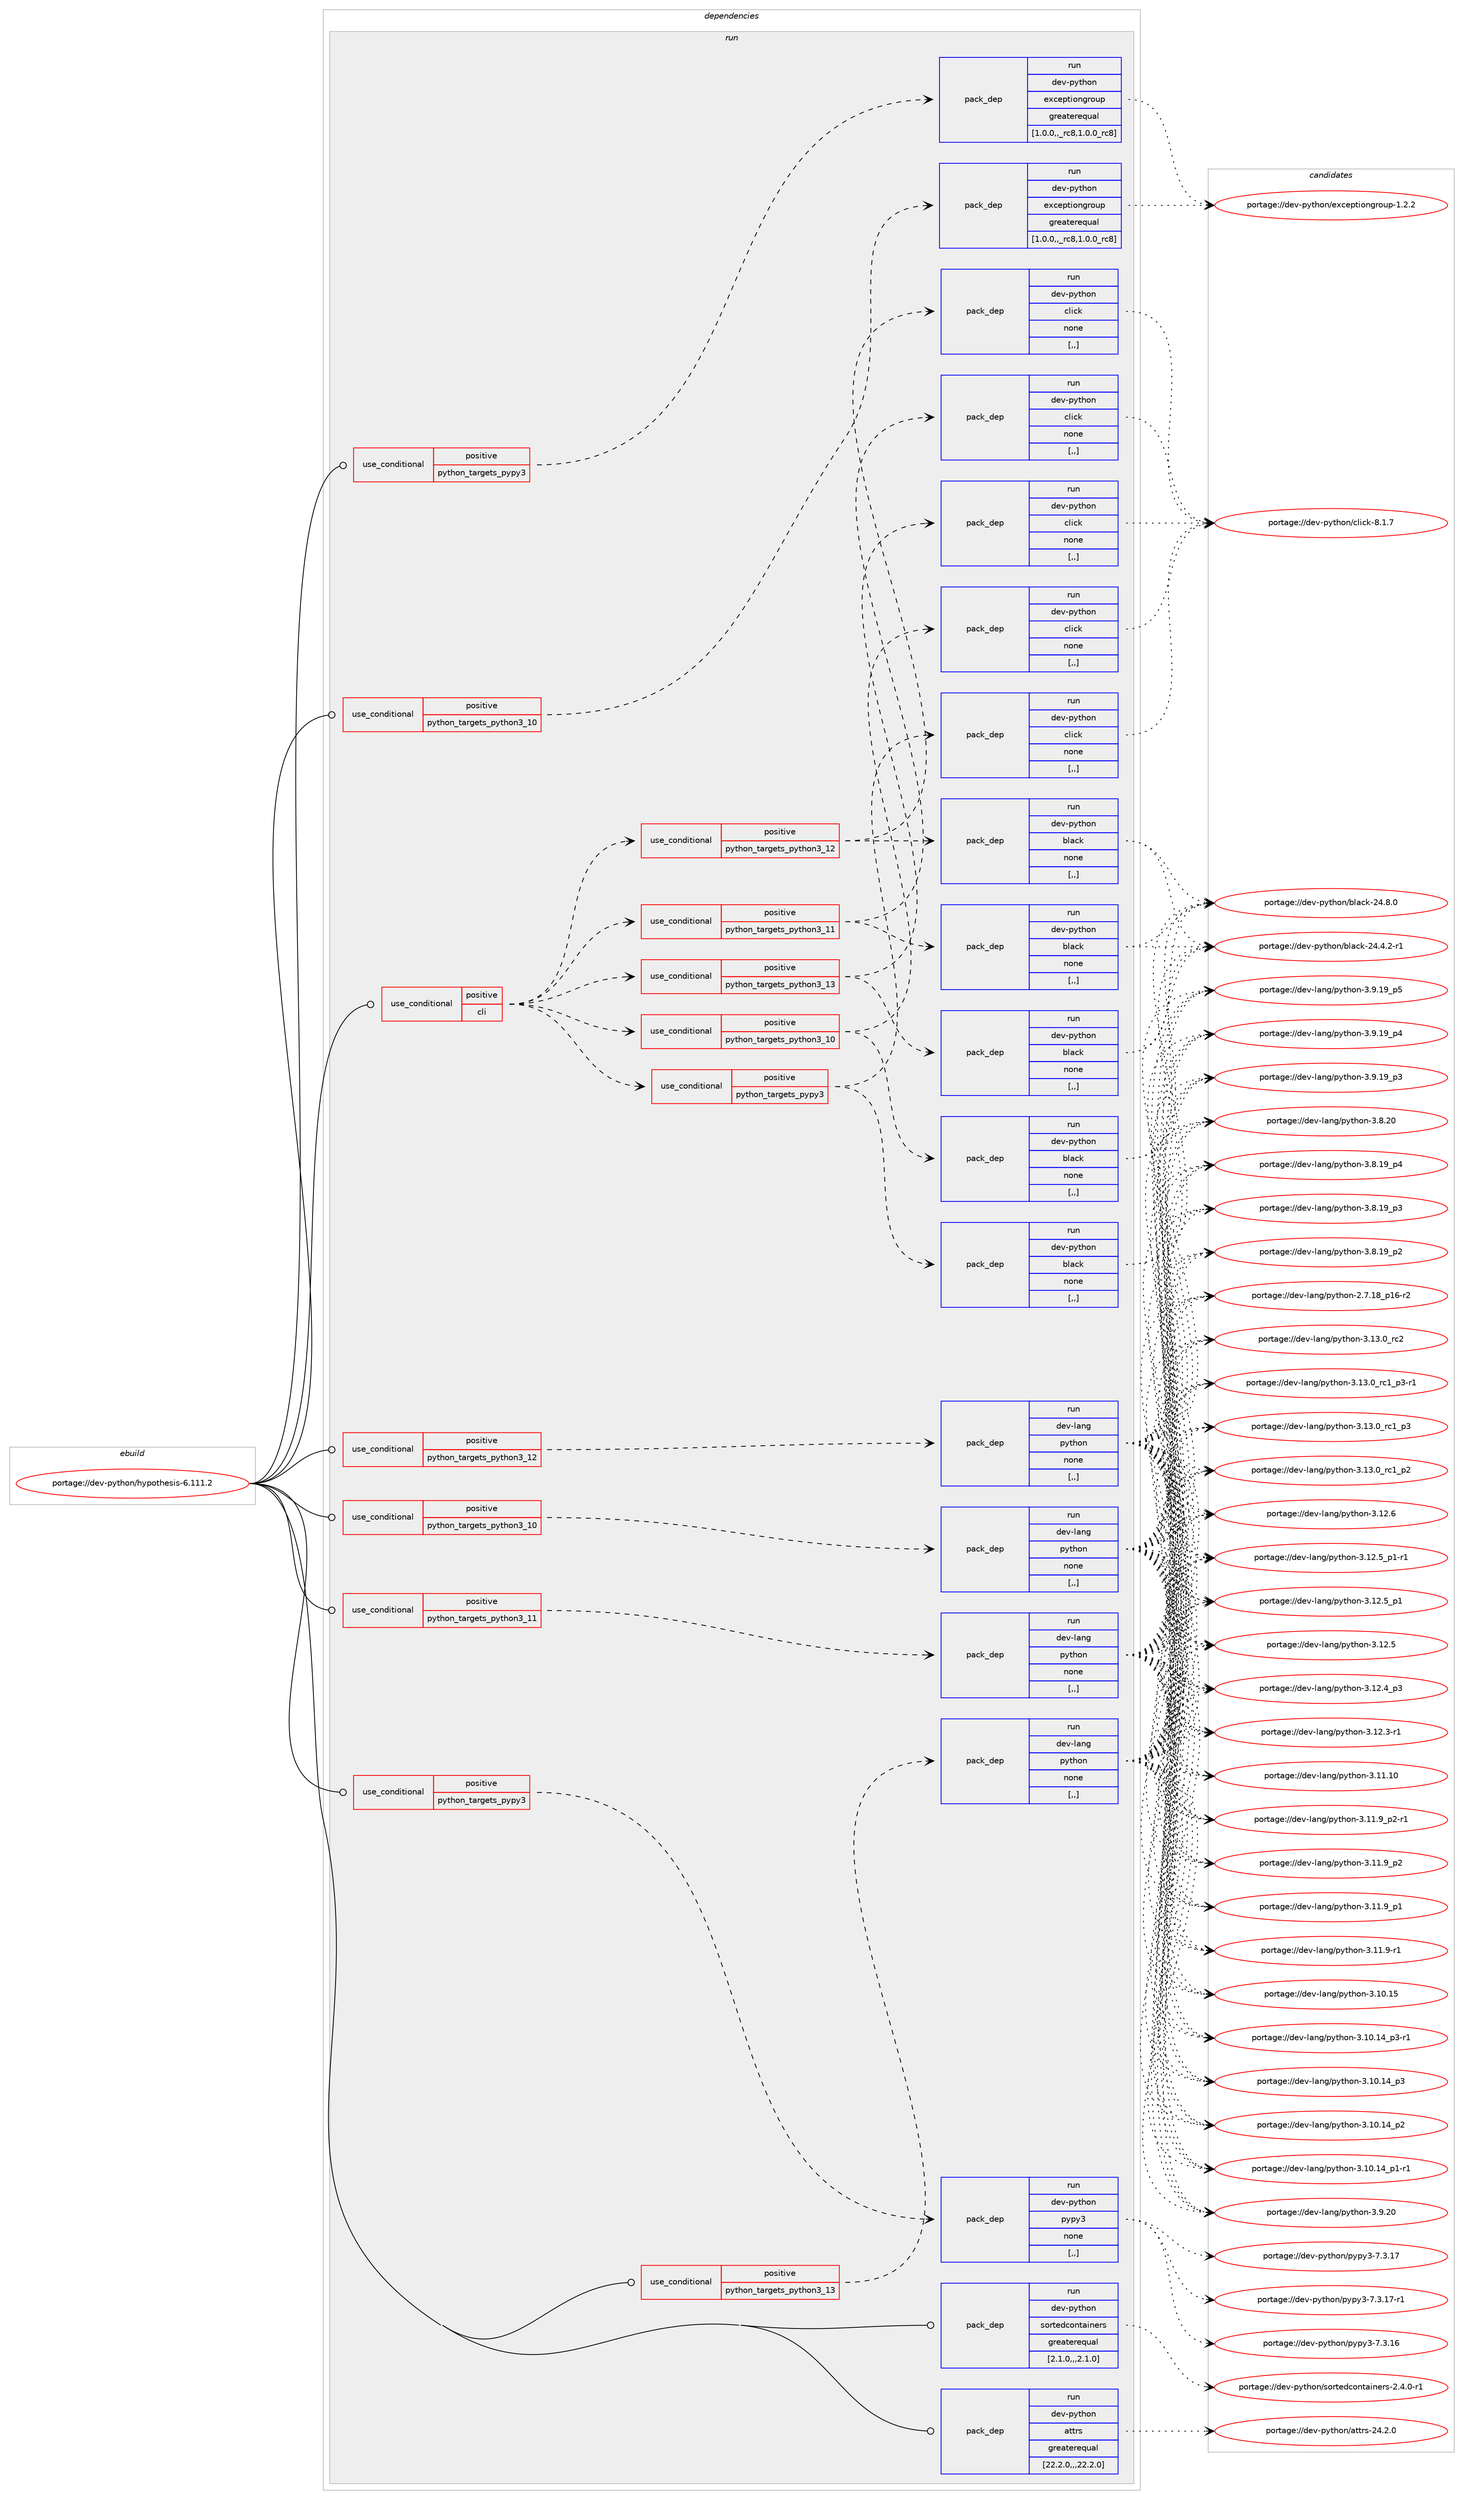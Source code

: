 digraph prolog {

# *************
# Graph options
# *************

newrank=true;
concentrate=true;
compound=true;
graph [rankdir=LR,fontname=Helvetica,fontsize=10,ranksep=1.5];#, ranksep=2.5, nodesep=0.2];
edge  [arrowhead=vee];
node  [fontname=Helvetica,fontsize=10];

# **********
# The ebuild
# **********

subgraph cluster_leftcol {
color=gray;
label=<<i>ebuild</i>>;
id [label="portage://dev-python/hypothesis-6.111.2", color=red, width=4, href="../dev-python/hypothesis-6.111.2.svg"];
}

# ****************
# The dependencies
# ****************

subgraph cluster_midcol {
color=gray;
label=<<i>dependencies</i>>;
subgraph cluster_compile {
fillcolor="#eeeeee";
style=filled;
label=<<i>compile</i>>;
}
subgraph cluster_compileandrun {
fillcolor="#eeeeee";
style=filled;
label=<<i>compile and run</i>>;
}
subgraph cluster_run {
fillcolor="#eeeeee";
style=filled;
label=<<i>run</i>>;
subgraph cond163778 {
dependency642339 [label=<<TABLE BORDER="0" CELLBORDER="1" CELLSPACING="0" CELLPADDING="4"><TR><TD ROWSPAN="3" CELLPADDING="10">use_conditional</TD></TR><TR><TD>positive</TD></TR><TR><TD>cli</TD></TR></TABLE>>, shape=none, color=red];
subgraph cond163779 {
dependency642340 [label=<<TABLE BORDER="0" CELLBORDER="1" CELLSPACING="0" CELLPADDING="4"><TR><TD ROWSPAN="3" CELLPADDING="10">use_conditional</TD></TR><TR><TD>positive</TD></TR><TR><TD>python_targets_pypy3</TD></TR></TABLE>>, shape=none, color=red];
subgraph pack473742 {
dependency642341 [label=<<TABLE BORDER="0" CELLBORDER="1" CELLSPACING="0" CELLPADDING="4" WIDTH="220"><TR><TD ROWSPAN="6" CELLPADDING="30">pack_dep</TD></TR><TR><TD WIDTH="110">run</TD></TR><TR><TD>dev-python</TD></TR><TR><TD>black</TD></TR><TR><TD>none</TD></TR><TR><TD>[,,]</TD></TR></TABLE>>, shape=none, color=blue];
}
dependency642340:e -> dependency642341:w [weight=20,style="dashed",arrowhead="vee"];
subgraph pack473743 {
dependency642342 [label=<<TABLE BORDER="0" CELLBORDER="1" CELLSPACING="0" CELLPADDING="4" WIDTH="220"><TR><TD ROWSPAN="6" CELLPADDING="30">pack_dep</TD></TR><TR><TD WIDTH="110">run</TD></TR><TR><TD>dev-python</TD></TR><TR><TD>click</TD></TR><TR><TD>none</TD></TR><TR><TD>[,,]</TD></TR></TABLE>>, shape=none, color=blue];
}
dependency642340:e -> dependency642342:w [weight=20,style="dashed",arrowhead="vee"];
}
dependency642339:e -> dependency642340:w [weight=20,style="dashed",arrowhead="vee"];
subgraph cond163780 {
dependency642343 [label=<<TABLE BORDER="0" CELLBORDER="1" CELLSPACING="0" CELLPADDING="4"><TR><TD ROWSPAN="3" CELLPADDING="10">use_conditional</TD></TR><TR><TD>positive</TD></TR><TR><TD>python_targets_python3_10</TD></TR></TABLE>>, shape=none, color=red];
subgraph pack473744 {
dependency642344 [label=<<TABLE BORDER="0" CELLBORDER="1" CELLSPACING="0" CELLPADDING="4" WIDTH="220"><TR><TD ROWSPAN="6" CELLPADDING="30">pack_dep</TD></TR><TR><TD WIDTH="110">run</TD></TR><TR><TD>dev-python</TD></TR><TR><TD>black</TD></TR><TR><TD>none</TD></TR><TR><TD>[,,]</TD></TR></TABLE>>, shape=none, color=blue];
}
dependency642343:e -> dependency642344:w [weight=20,style="dashed",arrowhead="vee"];
subgraph pack473745 {
dependency642345 [label=<<TABLE BORDER="0" CELLBORDER="1" CELLSPACING="0" CELLPADDING="4" WIDTH="220"><TR><TD ROWSPAN="6" CELLPADDING="30">pack_dep</TD></TR><TR><TD WIDTH="110">run</TD></TR><TR><TD>dev-python</TD></TR><TR><TD>click</TD></TR><TR><TD>none</TD></TR><TR><TD>[,,]</TD></TR></TABLE>>, shape=none, color=blue];
}
dependency642343:e -> dependency642345:w [weight=20,style="dashed",arrowhead="vee"];
}
dependency642339:e -> dependency642343:w [weight=20,style="dashed",arrowhead="vee"];
subgraph cond163781 {
dependency642346 [label=<<TABLE BORDER="0" CELLBORDER="1" CELLSPACING="0" CELLPADDING="4"><TR><TD ROWSPAN="3" CELLPADDING="10">use_conditional</TD></TR><TR><TD>positive</TD></TR><TR><TD>python_targets_python3_11</TD></TR></TABLE>>, shape=none, color=red];
subgraph pack473746 {
dependency642347 [label=<<TABLE BORDER="0" CELLBORDER="1" CELLSPACING="0" CELLPADDING="4" WIDTH="220"><TR><TD ROWSPAN="6" CELLPADDING="30">pack_dep</TD></TR><TR><TD WIDTH="110">run</TD></TR><TR><TD>dev-python</TD></TR><TR><TD>black</TD></TR><TR><TD>none</TD></TR><TR><TD>[,,]</TD></TR></TABLE>>, shape=none, color=blue];
}
dependency642346:e -> dependency642347:w [weight=20,style="dashed",arrowhead="vee"];
subgraph pack473747 {
dependency642348 [label=<<TABLE BORDER="0" CELLBORDER="1" CELLSPACING="0" CELLPADDING="4" WIDTH="220"><TR><TD ROWSPAN="6" CELLPADDING="30">pack_dep</TD></TR><TR><TD WIDTH="110">run</TD></TR><TR><TD>dev-python</TD></TR><TR><TD>click</TD></TR><TR><TD>none</TD></TR><TR><TD>[,,]</TD></TR></TABLE>>, shape=none, color=blue];
}
dependency642346:e -> dependency642348:w [weight=20,style="dashed",arrowhead="vee"];
}
dependency642339:e -> dependency642346:w [weight=20,style="dashed",arrowhead="vee"];
subgraph cond163782 {
dependency642349 [label=<<TABLE BORDER="0" CELLBORDER="1" CELLSPACING="0" CELLPADDING="4"><TR><TD ROWSPAN="3" CELLPADDING="10">use_conditional</TD></TR><TR><TD>positive</TD></TR><TR><TD>python_targets_python3_12</TD></TR></TABLE>>, shape=none, color=red];
subgraph pack473748 {
dependency642350 [label=<<TABLE BORDER="0" CELLBORDER="1" CELLSPACING="0" CELLPADDING="4" WIDTH="220"><TR><TD ROWSPAN="6" CELLPADDING="30">pack_dep</TD></TR><TR><TD WIDTH="110">run</TD></TR><TR><TD>dev-python</TD></TR><TR><TD>black</TD></TR><TR><TD>none</TD></TR><TR><TD>[,,]</TD></TR></TABLE>>, shape=none, color=blue];
}
dependency642349:e -> dependency642350:w [weight=20,style="dashed",arrowhead="vee"];
subgraph pack473749 {
dependency642351 [label=<<TABLE BORDER="0" CELLBORDER="1" CELLSPACING="0" CELLPADDING="4" WIDTH="220"><TR><TD ROWSPAN="6" CELLPADDING="30">pack_dep</TD></TR><TR><TD WIDTH="110">run</TD></TR><TR><TD>dev-python</TD></TR><TR><TD>click</TD></TR><TR><TD>none</TD></TR><TR><TD>[,,]</TD></TR></TABLE>>, shape=none, color=blue];
}
dependency642349:e -> dependency642351:w [weight=20,style="dashed",arrowhead="vee"];
}
dependency642339:e -> dependency642349:w [weight=20,style="dashed",arrowhead="vee"];
subgraph cond163783 {
dependency642352 [label=<<TABLE BORDER="0" CELLBORDER="1" CELLSPACING="0" CELLPADDING="4"><TR><TD ROWSPAN="3" CELLPADDING="10">use_conditional</TD></TR><TR><TD>positive</TD></TR><TR><TD>python_targets_python3_13</TD></TR></TABLE>>, shape=none, color=red];
subgraph pack473750 {
dependency642353 [label=<<TABLE BORDER="0" CELLBORDER="1" CELLSPACING="0" CELLPADDING="4" WIDTH="220"><TR><TD ROWSPAN="6" CELLPADDING="30">pack_dep</TD></TR><TR><TD WIDTH="110">run</TD></TR><TR><TD>dev-python</TD></TR><TR><TD>black</TD></TR><TR><TD>none</TD></TR><TR><TD>[,,]</TD></TR></TABLE>>, shape=none, color=blue];
}
dependency642352:e -> dependency642353:w [weight=20,style="dashed",arrowhead="vee"];
subgraph pack473751 {
dependency642354 [label=<<TABLE BORDER="0" CELLBORDER="1" CELLSPACING="0" CELLPADDING="4" WIDTH="220"><TR><TD ROWSPAN="6" CELLPADDING="30">pack_dep</TD></TR><TR><TD WIDTH="110">run</TD></TR><TR><TD>dev-python</TD></TR><TR><TD>click</TD></TR><TR><TD>none</TD></TR><TR><TD>[,,]</TD></TR></TABLE>>, shape=none, color=blue];
}
dependency642352:e -> dependency642354:w [weight=20,style="dashed",arrowhead="vee"];
}
dependency642339:e -> dependency642352:w [weight=20,style="dashed",arrowhead="vee"];
}
id:e -> dependency642339:w [weight=20,style="solid",arrowhead="odot"];
subgraph cond163784 {
dependency642355 [label=<<TABLE BORDER="0" CELLBORDER="1" CELLSPACING="0" CELLPADDING="4"><TR><TD ROWSPAN="3" CELLPADDING="10">use_conditional</TD></TR><TR><TD>positive</TD></TR><TR><TD>python_targets_pypy3</TD></TR></TABLE>>, shape=none, color=red];
subgraph pack473752 {
dependency642356 [label=<<TABLE BORDER="0" CELLBORDER="1" CELLSPACING="0" CELLPADDING="4" WIDTH="220"><TR><TD ROWSPAN="6" CELLPADDING="30">pack_dep</TD></TR><TR><TD WIDTH="110">run</TD></TR><TR><TD>dev-python</TD></TR><TR><TD>exceptiongroup</TD></TR><TR><TD>greaterequal</TD></TR><TR><TD>[1.0.0,,_rc8,1.0.0_rc8]</TD></TR></TABLE>>, shape=none, color=blue];
}
dependency642355:e -> dependency642356:w [weight=20,style="dashed",arrowhead="vee"];
}
id:e -> dependency642355:w [weight=20,style="solid",arrowhead="odot"];
subgraph cond163785 {
dependency642357 [label=<<TABLE BORDER="0" CELLBORDER="1" CELLSPACING="0" CELLPADDING="4"><TR><TD ROWSPAN="3" CELLPADDING="10">use_conditional</TD></TR><TR><TD>positive</TD></TR><TR><TD>python_targets_pypy3</TD></TR></TABLE>>, shape=none, color=red];
subgraph pack473753 {
dependency642358 [label=<<TABLE BORDER="0" CELLBORDER="1" CELLSPACING="0" CELLPADDING="4" WIDTH="220"><TR><TD ROWSPAN="6" CELLPADDING="30">pack_dep</TD></TR><TR><TD WIDTH="110">run</TD></TR><TR><TD>dev-python</TD></TR><TR><TD>pypy3</TD></TR><TR><TD>none</TD></TR><TR><TD>[,,]</TD></TR></TABLE>>, shape=none, color=blue];
}
dependency642357:e -> dependency642358:w [weight=20,style="dashed",arrowhead="vee"];
}
id:e -> dependency642357:w [weight=20,style="solid",arrowhead="odot"];
subgraph cond163786 {
dependency642359 [label=<<TABLE BORDER="0" CELLBORDER="1" CELLSPACING="0" CELLPADDING="4"><TR><TD ROWSPAN="3" CELLPADDING="10">use_conditional</TD></TR><TR><TD>positive</TD></TR><TR><TD>python_targets_python3_10</TD></TR></TABLE>>, shape=none, color=red];
subgraph pack473754 {
dependency642360 [label=<<TABLE BORDER="0" CELLBORDER="1" CELLSPACING="0" CELLPADDING="4" WIDTH="220"><TR><TD ROWSPAN="6" CELLPADDING="30">pack_dep</TD></TR><TR><TD WIDTH="110">run</TD></TR><TR><TD>dev-lang</TD></TR><TR><TD>python</TD></TR><TR><TD>none</TD></TR><TR><TD>[,,]</TD></TR></TABLE>>, shape=none, color=blue];
}
dependency642359:e -> dependency642360:w [weight=20,style="dashed",arrowhead="vee"];
}
id:e -> dependency642359:w [weight=20,style="solid",arrowhead="odot"];
subgraph cond163787 {
dependency642361 [label=<<TABLE BORDER="0" CELLBORDER="1" CELLSPACING="0" CELLPADDING="4"><TR><TD ROWSPAN="3" CELLPADDING="10">use_conditional</TD></TR><TR><TD>positive</TD></TR><TR><TD>python_targets_python3_10</TD></TR></TABLE>>, shape=none, color=red];
subgraph pack473755 {
dependency642362 [label=<<TABLE BORDER="0" CELLBORDER="1" CELLSPACING="0" CELLPADDING="4" WIDTH="220"><TR><TD ROWSPAN="6" CELLPADDING="30">pack_dep</TD></TR><TR><TD WIDTH="110">run</TD></TR><TR><TD>dev-python</TD></TR><TR><TD>exceptiongroup</TD></TR><TR><TD>greaterequal</TD></TR><TR><TD>[1.0.0,,_rc8,1.0.0_rc8]</TD></TR></TABLE>>, shape=none, color=blue];
}
dependency642361:e -> dependency642362:w [weight=20,style="dashed",arrowhead="vee"];
}
id:e -> dependency642361:w [weight=20,style="solid",arrowhead="odot"];
subgraph cond163788 {
dependency642363 [label=<<TABLE BORDER="0" CELLBORDER="1" CELLSPACING="0" CELLPADDING="4"><TR><TD ROWSPAN="3" CELLPADDING="10">use_conditional</TD></TR><TR><TD>positive</TD></TR><TR><TD>python_targets_python3_11</TD></TR></TABLE>>, shape=none, color=red];
subgraph pack473756 {
dependency642364 [label=<<TABLE BORDER="0" CELLBORDER="1" CELLSPACING="0" CELLPADDING="4" WIDTH="220"><TR><TD ROWSPAN="6" CELLPADDING="30">pack_dep</TD></TR><TR><TD WIDTH="110">run</TD></TR><TR><TD>dev-lang</TD></TR><TR><TD>python</TD></TR><TR><TD>none</TD></TR><TR><TD>[,,]</TD></TR></TABLE>>, shape=none, color=blue];
}
dependency642363:e -> dependency642364:w [weight=20,style="dashed",arrowhead="vee"];
}
id:e -> dependency642363:w [weight=20,style="solid",arrowhead="odot"];
subgraph cond163789 {
dependency642365 [label=<<TABLE BORDER="0" CELLBORDER="1" CELLSPACING="0" CELLPADDING="4"><TR><TD ROWSPAN="3" CELLPADDING="10">use_conditional</TD></TR><TR><TD>positive</TD></TR><TR><TD>python_targets_python3_12</TD></TR></TABLE>>, shape=none, color=red];
subgraph pack473757 {
dependency642366 [label=<<TABLE BORDER="0" CELLBORDER="1" CELLSPACING="0" CELLPADDING="4" WIDTH="220"><TR><TD ROWSPAN="6" CELLPADDING="30">pack_dep</TD></TR><TR><TD WIDTH="110">run</TD></TR><TR><TD>dev-lang</TD></TR><TR><TD>python</TD></TR><TR><TD>none</TD></TR><TR><TD>[,,]</TD></TR></TABLE>>, shape=none, color=blue];
}
dependency642365:e -> dependency642366:w [weight=20,style="dashed",arrowhead="vee"];
}
id:e -> dependency642365:w [weight=20,style="solid",arrowhead="odot"];
subgraph cond163790 {
dependency642367 [label=<<TABLE BORDER="0" CELLBORDER="1" CELLSPACING="0" CELLPADDING="4"><TR><TD ROWSPAN="3" CELLPADDING="10">use_conditional</TD></TR><TR><TD>positive</TD></TR><TR><TD>python_targets_python3_13</TD></TR></TABLE>>, shape=none, color=red];
subgraph pack473758 {
dependency642368 [label=<<TABLE BORDER="0" CELLBORDER="1" CELLSPACING="0" CELLPADDING="4" WIDTH="220"><TR><TD ROWSPAN="6" CELLPADDING="30">pack_dep</TD></TR><TR><TD WIDTH="110">run</TD></TR><TR><TD>dev-lang</TD></TR><TR><TD>python</TD></TR><TR><TD>none</TD></TR><TR><TD>[,,]</TD></TR></TABLE>>, shape=none, color=blue];
}
dependency642367:e -> dependency642368:w [weight=20,style="dashed",arrowhead="vee"];
}
id:e -> dependency642367:w [weight=20,style="solid",arrowhead="odot"];
subgraph pack473759 {
dependency642369 [label=<<TABLE BORDER="0" CELLBORDER="1" CELLSPACING="0" CELLPADDING="4" WIDTH="220"><TR><TD ROWSPAN="6" CELLPADDING="30">pack_dep</TD></TR><TR><TD WIDTH="110">run</TD></TR><TR><TD>dev-python</TD></TR><TR><TD>attrs</TD></TR><TR><TD>greaterequal</TD></TR><TR><TD>[22.2.0,,,22.2.0]</TD></TR></TABLE>>, shape=none, color=blue];
}
id:e -> dependency642369:w [weight=20,style="solid",arrowhead="odot"];
subgraph pack473760 {
dependency642370 [label=<<TABLE BORDER="0" CELLBORDER="1" CELLSPACING="0" CELLPADDING="4" WIDTH="220"><TR><TD ROWSPAN="6" CELLPADDING="30">pack_dep</TD></TR><TR><TD WIDTH="110">run</TD></TR><TR><TD>dev-python</TD></TR><TR><TD>sortedcontainers</TD></TR><TR><TD>greaterequal</TD></TR><TR><TD>[2.1.0,,,2.1.0]</TD></TR></TABLE>>, shape=none, color=blue];
}
id:e -> dependency642370:w [weight=20,style="solid",arrowhead="odot"];
}
}

# **************
# The candidates
# **************

subgraph cluster_choices {
rank=same;
color=gray;
label=<<i>candidates</i>>;

subgraph choice473742 {
color=black;
nodesep=1;
choice100101118451121211161041111104798108979910745505246564648 [label="portage://dev-python/black-24.8.0", color=red, width=4,href="../dev-python/black-24.8.0.svg"];
choice1001011184511212111610411111047981089799107455052465246504511449 [label="portage://dev-python/black-24.4.2-r1", color=red, width=4,href="../dev-python/black-24.4.2-r1.svg"];
dependency642341:e -> choice100101118451121211161041111104798108979910745505246564648:w [style=dotted,weight="100"];
dependency642341:e -> choice1001011184511212111610411111047981089799107455052465246504511449:w [style=dotted,weight="100"];
}
subgraph choice473743 {
color=black;
nodesep=1;
choice10010111845112121116104111110479910810599107455646494655 [label="portage://dev-python/click-8.1.7", color=red, width=4,href="../dev-python/click-8.1.7.svg"];
dependency642342:e -> choice10010111845112121116104111110479910810599107455646494655:w [style=dotted,weight="100"];
}
subgraph choice473744 {
color=black;
nodesep=1;
choice100101118451121211161041111104798108979910745505246564648 [label="portage://dev-python/black-24.8.0", color=red, width=4,href="../dev-python/black-24.8.0.svg"];
choice1001011184511212111610411111047981089799107455052465246504511449 [label="portage://dev-python/black-24.4.2-r1", color=red, width=4,href="../dev-python/black-24.4.2-r1.svg"];
dependency642344:e -> choice100101118451121211161041111104798108979910745505246564648:w [style=dotted,weight="100"];
dependency642344:e -> choice1001011184511212111610411111047981089799107455052465246504511449:w [style=dotted,weight="100"];
}
subgraph choice473745 {
color=black;
nodesep=1;
choice10010111845112121116104111110479910810599107455646494655 [label="portage://dev-python/click-8.1.7", color=red, width=4,href="../dev-python/click-8.1.7.svg"];
dependency642345:e -> choice10010111845112121116104111110479910810599107455646494655:w [style=dotted,weight="100"];
}
subgraph choice473746 {
color=black;
nodesep=1;
choice100101118451121211161041111104798108979910745505246564648 [label="portage://dev-python/black-24.8.0", color=red, width=4,href="../dev-python/black-24.8.0.svg"];
choice1001011184511212111610411111047981089799107455052465246504511449 [label="portage://dev-python/black-24.4.2-r1", color=red, width=4,href="../dev-python/black-24.4.2-r1.svg"];
dependency642347:e -> choice100101118451121211161041111104798108979910745505246564648:w [style=dotted,weight="100"];
dependency642347:e -> choice1001011184511212111610411111047981089799107455052465246504511449:w [style=dotted,weight="100"];
}
subgraph choice473747 {
color=black;
nodesep=1;
choice10010111845112121116104111110479910810599107455646494655 [label="portage://dev-python/click-8.1.7", color=red, width=4,href="../dev-python/click-8.1.7.svg"];
dependency642348:e -> choice10010111845112121116104111110479910810599107455646494655:w [style=dotted,weight="100"];
}
subgraph choice473748 {
color=black;
nodesep=1;
choice100101118451121211161041111104798108979910745505246564648 [label="portage://dev-python/black-24.8.0", color=red, width=4,href="../dev-python/black-24.8.0.svg"];
choice1001011184511212111610411111047981089799107455052465246504511449 [label="portage://dev-python/black-24.4.2-r1", color=red, width=4,href="../dev-python/black-24.4.2-r1.svg"];
dependency642350:e -> choice100101118451121211161041111104798108979910745505246564648:w [style=dotted,weight="100"];
dependency642350:e -> choice1001011184511212111610411111047981089799107455052465246504511449:w [style=dotted,weight="100"];
}
subgraph choice473749 {
color=black;
nodesep=1;
choice10010111845112121116104111110479910810599107455646494655 [label="portage://dev-python/click-8.1.7", color=red, width=4,href="../dev-python/click-8.1.7.svg"];
dependency642351:e -> choice10010111845112121116104111110479910810599107455646494655:w [style=dotted,weight="100"];
}
subgraph choice473750 {
color=black;
nodesep=1;
choice100101118451121211161041111104798108979910745505246564648 [label="portage://dev-python/black-24.8.0", color=red, width=4,href="../dev-python/black-24.8.0.svg"];
choice1001011184511212111610411111047981089799107455052465246504511449 [label="portage://dev-python/black-24.4.2-r1", color=red, width=4,href="../dev-python/black-24.4.2-r1.svg"];
dependency642353:e -> choice100101118451121211161041111104798108979910745505246564648:w [style=dotted,weight="100"];
dependency642353:e -> choice1001011184511212111610411111047981089799107455052465246504511449:w [style=dotted,weight="100"];
}
subgraph choice473751 {
color=black;
nodesep=1;
choice10010111845112121116104111110479910810599107455646494655 [label="portage://dev-python/click-8.1.7", color=red, width=4,href="../dev-python/click-8.1.7.svg"];
dependency642354:e -> choice10010111845112121116104111110479910810599107455646494655:w [style=dotted,weight="100"];
}
subgraph choice473752 {
color=black;
nodesep=1;
choice100101118451121211161041111104710112099101112116105111110103114111117112454946504650 [label="portage://dev-python/exceptiongroup-1.2.2", color=red, width=4,href="../dev-python/exceptiongroup-1.2.2.svg"];
dependency642356:e -> choice100101118451121211161041111104710112099101112116105111110103114111117112454946504650:w [style=dotted,weight="100"];
}
subgraph choice473753 {
color=black;
nodesep=1;
choice100101118451121211161041111104711212111212151455546514649554511449 [label="portage://dev-python/pypy3-7.3.17-r1", color=red, width=4,href="../dev-python/pypy3-7.3.17-r1.svg"];
choice10010111845112121116104111110471121211121215145554651464955 [label="portage://dev-python/pypy3-7.3.17", color=red, width=4,href="../dev-python/pypy3-7.3.17.svg"];
choice10010111845112121116104111110471121211121215145554651464954 [label="portage://dev-python/pypy3-7.3.16", color=red, width=4,href="../dev-python/pypy3-7.3.16.svg"];
dependency642358:e -> choice100101118451121211161041111104711212111212151455546514649554511449:w [style=dotted,weight="100"];
dependency642358:e -> choice10010111845112121116104111110471121211121215145554651464955:w [style=dotted,weight="100"];
dependency642358:e -> choice10010111845112121116104111110471121211121215145554651464954:w [style=dotted,weight="100"];
}
subgraph choice473754 {
color=black;
nodesep=1;
choice10010111845108971101034711212111610411111045514649514648951149950 [label="portage://dev-lang/python-3.13.0_rc2", color=red, width=4,href="../dev-lang/python-3.13.0_rc2.svg"];
choice1001011184510897110103471121211161041111104551464951464895114994995112514511449 [label="portage://dev-lang/python-3.13.0_rc1_p3-r1", color=red, width=4,href="../dev-lang/python-3.13.0_rc1_p3-r1.svg"];
choice100101118451089711010347112121116104111110455146495146489511499499511251 [label="portage://dev-lang/python-3.13.0_rc1_p3", color=red, width=4,href="../dev-lang/python-3.13.0_rc1_p3.svg"];
choice100101118451089711010347112121116104111110455146495146489511499499511250 [label="portage://dev-lang/python-3.13.0_rc1_p2", color=red, width=4,href="../dev-lang/python-3.13.0_rc1_p2.svg"];
choice10010111845108971101034711212111610411111045514649504654 [label="portage://dev-lang/python-3.12.6", color=red, width=4,href="../dev-lang/python-3.12.6.svg"];
choice1001011184510897110103471121211161041111104551464950465395112494511449 [label="portage://dev-lang/python-3.12.5_p1-r1", color=red, width=4,href="../dev-lang/python-3.12.5_p1-r1.svg"];
choice100101118451089711010347112121116104111110455146495046539511249 [label="portage://dev-lang/python-3.12.5_p1", color=red, width=4,href="../dev-lang/python-3.12.5_p1.svg"];
choice10010111845108971101034711212111610411111045514649504653 [label="portage://dev-lang/python-3.12.5", color=red, width=4,href="../dev-lang/python-3.12.5.svg"];
choice100101118451089711010347112121116104111110455146495046529511251 [label="portage://dev-lang/python-3.12.4_p3", color=red, width=4,href="../dev-lang/python-3.12.4_p3.svg"];
choice100101118451089711010347112121116104111110455146495046514511449 [label="portage://dev-lang/python-3.12.3-r1", color=red, width=4,href="../dev-lang/python-3.12.3-r1.svg"];
choice1001011184510897110103471121211161041111104551464949464948 [label="portage://dev-lang/python-3.11.10", color=red, width=4,href="../dev-lang/python-3.11.10.svg"];
choice1001011184510897110103471121211161041111104551464949465795112504511449 [label="portage://dev-lang/python-3.11.9_p2-r1", color=red, width=4,href="../dev-lang/python-3.11.9_p2-r1.svg"];
choice100101118451089711010347112121116104111110455146494946579511250 [label="portage://dev-lang/python-3.11.9_p2", color=red, width=4,href="../dev-lang/python-3.11.9_p2.svg"];
choice100101118451089711010347112121116104111110455146494946579511249 [label="portage://dev-lang/python-3.11.9_p1", color=red, width=4,href="../dev-lang/python-3.11.9_p1.svg"];
choice100101118451089711010347112121116104111110455146494946574511449 [label="portage://dev-lang/python-3.11.9-r1", color=red, width=4,href="../dev-lang/python-3.11.9-r1.svg"];
choice1001011184510897110103471121211161041111104551464948464953 [label="portage://dev-lang/python-3.10.15", color=red, width=4,href="../dev-lang/python-3.10.15.svg"];
choice100101118451089711010347112121116104111110455146494846495295112514511449 [label="portage://dev-lang/python-3.10.14_p3-r1", color=red, width=4,href="../dev-lang/python-3.10.14_p3-r1.svg"];
choice10010111845108971101034711212111610411111045514649484649529511251 [label="portage://dev-lang/python-3.10.14_p3", color=red, width=4,href="../dev-lang/python-3.10.14_p3.svg"];
choice10010111845108971101034711212111610411111045514649484649529511250 [label="portage://dev-lang/python-3.10.14_p2", color=red, width=4,href="../dev-lang/python-3.10.14_p2.svg"];
choice100101118451089711010347112121116104111110455146494846495295112494511449 [label="portage://dev-lang/python-3.10.14_p1-r1", color=red, width=4,href="../dev-lang/python-3.10.14_p1-r1.svg"];
choice10010111845108971101034711212111610411111045514657465048 [label="portage://dev-lang/python-3.9.20", color=red, width=4,href="../dev-lang/python-3.9.20.svg"];
choice100101118451089711010347112121116104111110455146574649579511253 [label="portage://dev-lang/python-3.9.19_p5", color=red, width=4,href="../dev-lang/python-3.9.19_p5.svg"];
choice100101118451089711010347112121116104111110455146574649579511252 [label="portage://dev-lang/python-3.9.19_p4", color=red, width=4,href="../dev-lang/python-3.9.19_p4.svg"];
choice100101118451089711010347112121116104111110455146574649579511251 [label="portage://dev-lang/python-3.9.19_p3", color=red, width=4,href="../dev-lang/python-3.9.19_p3.svg"];
choice10010111845108971101034711212111610411111045514656465048 [label="portage://dev-lang/python-3.8.20", color=red, width=4,href="../dev-lang/python-3.8.20.svg"];
choice100101118451089711010347112121116104111110455146564649579511252 [label="portage://dev-lang/python-3.8.19_p4", color=red, width=4,href="../dev-lang/python-3.8.19_p4.svg"];
choice100101118451089711010347112121116104111110455146564649579511251 [label="portage://dev-lang/python-3.8.19_p3", color=red, width=4,href="../dev-lang/python-3.8.19_p3.svg"];
choice100101118451089711010347112121116104111110455146564649579511250 [label="portage://dev-lang/python-3.8.19_p2", color=red, width=4,href="../dev-lang/python-3.8.19_p2.svg"];
choice100101118451089711010347112121116104111110455046554649569511249544511450 [label="portage://dev-lang/python-2.7.18_p16-r2", color=red, width=4,href="../dev-lang/python-2.7.18_p16-r2.svg"];
dependency642360:e -> choice10010111845108971101034711212111610411111045514649514648951149950:w [style=dotted,weight="100"];
dependency642360:e -> choice1001011184510897110103471121211161041111104551464951464895114994995112514511449:w [style=dotted,weight="100"];
dependency642360:e -> choice100101118451089711010347112121116104111110455146495146489511499499511251:w [style=dotted,weight="100"];
dependency642360:e -> choice100101118451089711010347112121116104111110455146495146489511499499511250:w [style=dotted,weight="100"];
dependency642360:e -> choice10010111845108971101034711212111610411111045514649504654:w [style=dotted,weight="100"];
dependency642360:e -> choice1001011184510897110103471121211161041111104551464950465395112494511449:w [style=dotted,weight="100"];
dependency642360:e -> choice100101118451089711010347112121116104111110455146495046539511249:w [style=dotted,weight="100"];
dependency642360:e -> choice10010111845108971101034711212111610411111045514649504653:w [style=dotted,weight="100"];
dependency642360:e -> choice100101118451089711010347112121116104111110455146495046529511251:w [style=dotted,weight="100"];
dependency642360:e -> choice100101118451089711010347112121116104111110455146495046514511449:w [style=dotted,weight="100"];
dependency642360:e -> choice1001011184510897110103471121211161041111104551464949464948:w [style=dotted,weight="100"];
dependency642360:e -> choice1001011184510897110103471121211161041111104551464949465795112504511449:w [style=dotted,weight="100"];
dependency642360:e -> choice100101118451089711010347112121116104111110455146494946579511250:w [style=dotted,weight="100"];
dependency642360:e -> choice100101118451089711010347112121116104111110455146494946579511249:w [style=dotted,weight="100"];
dependency642360:e -> choice100101118451089711010347112121116104111110455146494946574511449:w [style=dotted,weight="100"];
dependency642360:e -> choice1001011184510897110103471121211161041111104551464948464953:w [style=dotted,weight="100"];
dependency642360:e -> choice100101118451089711010347112121116104111110455146494846495295112514511449:w [style=dotted,weight="100"];
dependency642360:e -> choice10010111845108971101034711212111610411111045514649484649529511251:w [style=dotted,weight="100"];
dependency642360:e -> choice10010111845108971101034711212111610411111045514649484649529511250:w [style=dotted,weight="100"];
dependency642360:e -> choice100101118451089711010347112121116104111110455146494846495295112494511449:w [style=dotted,weight="100"];
dependency642360:e -> choice10010111845108971101034711212111610411111045514657465048:w [style=dotted,weight="100"];
dependency642360:e -> choice100101118451089711010347112121116104111110455146574649579511253:w [style=dotted,weight="100"];
dependency642360:e -> choice100101118451089711010347112121116104111110455146574649579511252:w [style=dotted,weight="100"];
dependency642360:e -> choice100101118451089711010347112121116104111110455146574649579511251:w [style=dotted,weight="100"];
dependency642360:e -> choice10010111845108971101034711212111610411111045514656465048:w [style=dotted,weight="100"];
dependency642360:e -> choice100101118451089711010347112121116104111110455146564649579511252:w [style=dotted,weight="100"];
dependency642360:e -> choice100101118451089711010347112121116104111110455146564649579511251:w [style=dotted,weight="100"];
dependency642360:e -> choice100101118451089711010347112121116104111110455146564649579511250:w [style=dotted,weight="100"];
dependency642360:e -> choice100101118451089711010347112121116104111110455046554649569511249544511450:w [style=dotted,weight="100"];
}
subgraph choice473755 {
color=black;
nodesep=1;
choice100101118451121211161041111104710112099101112116105111110103114111117112454946504650 [label="portage://dev-python/exceptiongroup-1.2.2", color=red, width=4,href="../dev-python/exceptiongroup-1.2.2.svg"];
dependency642362:e -> choice100101118451121211161041111104710112099101112116105111110103114111117112454946504650:w [style=dotted,weight="100"];
}
subgraph choice473756 {
color=black;
nodesep=1;
choice10010111845108971101034711212111610411111045514649514648951149950 [label="portage://dev-lang/python-3.13.0_rc2", color=red, width=4,href="../dev-lang/python-3.13.0_rc2.svg"];
choice1001011184510897110103471121211161041111104551464951464895114994995112514511449 [label="portage://dev-lang/python-3.13.0_rc1_p3-r1", color=red, width=4,href="../dev-lang/python-3.13.0_rc1_p3-r1.svg"];
choice100101118451089711010347112121116104111110455146495146489511499499511251 [label="portage://dev-lang/python-3.13.0_rc1_p3", color=red, width=4,href="../dev-lang/python-3.13.0_rc1_p3.svg"];
choice100101118451089711010347112121116104111110455146495146489511499499511250 [label="portage://dev-lang/python-3.13.0_rc1_p2", color=red, width=4,href="../dev-lang/python-3.13.0_rc1_p2.svg"];
choice10010111845108971101034711212111610411111045514649504654 [label="portage://dev-lang/python-3.12.6", color=red, width=4,href="../dev-lang/python-3.12.6.svg"];
choice1001011184510897110103471121211161041111104551464950465395112494511449 [label="portage://dev-lang/python-3.12.5_p1-r1", color=red, width=4,href="../dev-lang/python-3.12.5_p1-r1.svg"];
choice100101118451089711010347112121116104111110455146495046539511249 [label="portage://dev-lang/python-3.12.5_p1", color=red, width=4,href="../dev-lang/python-3.12.5_p1.svg"];
choice10010111845108971101034711212111610411111045514649504653 [label="portage://dev-lang/python-3.12.5", color=red, width=4,href="../dev-lang/python-3.12.5.svg"];
choice100101118451089711010347112121116104111110455146495046529511251 [label="portage://dev-lang/python-3.12.4_p3", color=red, width=4,href="../dev-lang/python-3.12.4_p3.svg"];
choice100101118451089711010347112121116104111110455146495046514511449 [label="portage://dev-lang/python-3.12.3-r1", color=red, width=4,href="../dev-lang/python-3.12.3-r1.svg"];
choice1001011184510897110103471121211161041111104551464949464948 [label="portage://dev-lang/python-3.11.10", color=red, width=4,href="../dev-lang/python-3.11.10.svg"];
choice1001011184510897110103471121211161041111104551464949465795112504511449 [label="portage://dev-lang/python-3.11.9_p2-r1", color=red, width=4,href="../dev-lang/python-3.11.9_p2-r1.svg"];
choice100101118451089711010347112121116104111110455146494946579511250 [label="portage://dev-lang/python-3.11.9_p2", color=red, width=4,href="../dev-lang/python-3.11.9_p2.svg"];
choice100101118451089711010347112121116104111110455146494946579511249 [label="portage://dev-lang/python-3.11.9_p1", color=red, width=4,href="../dev-lang/python-3.11.9_p1.svg"];
choice100101118451089711010347112121116104111110455146494946574511449 [label="portage://dev-lang/python-3.11.9-r1", color=red, width=4,href="../dev-lang/python-3.11.9-r1.svg"];
choice1001011184510897110103471121211161041111104551464948464953 [label="portage://dev-lang/python-3.10.15", color=red, width=4,href="../dev-lang/python-3.10.15.svg"];
choice100101118451089711010347112121116104111110455146494846495295112514511449 [label="portage://dev-lang/python-3.10.14_p3-r1", color=red, width=4,href="../dev-lang/python-3.10.14_p3-r1.svg"];
choice10010111845108971101034711212111610411111045514649484649529511251 [label="portage://dev-lang/python-3.10.14_p3", color=red, width=4,href="../dev-lang/python-3.10.14_p3.svg"];
choice10010111845108971101034711212111610411111045514649484649529511250 [label="portage://dev-lang/python-3.10.14_p2", color=red, width=4,href="../dev-lang/python-3.10.14_p2.svg"];
choice100101118451089711010347112121116104111110455146494846495295112494511449 [label="portage://dev-lang/python-3.10.14_p1-r1", color=red, width=4,href="../dev-lang/python-3.10.14_p1-r1.svg"];
choice10010111845108971101034711212111610411111045514657465048 [label="portage://dev-lang/python-3.9.20", color=red, width=4,href="../dev-lang/python-3.9.20.svg"];
choice100101118451089711010347112121116104111110455146574649579511253 [label="portage://dev-lang/python-3.9.19_p5", color=red, width=4,href="../dev-lang/python-3.9.19_p5.svg"];
choice100101118451089711010347112121116104111110455146574649579511252 [label="portage://dev-lang/python-3.9.19_p4", color=red, width=4,href="../dev-lang/python-3.9.19_p4.svg"];
choice100101118451089711010347112121116104111110455146574649579511251 [label="portage://dev-lang/python-3.9.19_p3", color=red, width=4,href="../dev-lang/python-3.9.19_p3.svg"];
choice10010111845108971101034711212111610411111045514656465048 [label="portage://dev-lang/python-3.8.20", color=red, width=4,href="../dev-lang/python-3.8.20.svg"];
choice100101118451089711010347112121116104111110455146564649579511252 [label="portage://dev-lang/python-3.8.19_p4", color=red, width=4,href="../dev-lang/python-3.8.19_p4.svg"];
choice100101118451089711010347112121116104111110455146564649579511251 [label="portage://dev-lang/python-3.8.19_p3", color=red, width=4,href="../dev-lang/python-3.8.19_p3.svg"];
choice100101118451089711010347112121116104111110455146564649579511250 [label="portage://dev-lang/python-3.8.19_p2", color=red, width=4,href="../dev-lang/python-3.8.19_p2.svg"];
choice100101118451089711010347112121116104111110455046554649569511249544511450 [label="portage://dev-lang/python-2.7.18_p16-r2", color=red, width=4,href="../dev-lang/python-2.7.18_p16-r2.svg"];
dependency642364:e -> choice10010111845108971101034711212111610411111045514649514648951149950:w [style=dotted,weight="100"];
dependency642364:e -> choice1001011184510897110103471121211161041111104551464951464895114994995112514511449:w [style=dotted,weight="100"];
dependency642364:e -> choice100101118451089711010347112121116104111110455146495146489511499499511251:w [style=dotted,weight="100"];
dependency642364:e -> choice100101118451089711010347112121116104111110455146495146489511499499511250:w [style=dotted,weight="100"];
dependency642364:e -> choice10010111845108971101034711212111610411111045514649504654:w [style=dotted,weight="100"];
dependency642364:e -> choice1001011184510897110103471121211161041111104551464950465395112494511449:w [style=dotted,weight="100"];
dependency642364:e -> choice100101118451089711010347112121116104111110455146495046539511249:w [style=dotted,weight="100"];
dependency642364:e -> choice10010111845108971101034711212111610411111045514649504653:w [style=dotted,weight="100"];
dependency642364:e -> choice100101118451089711010347112121116104111110455146495046529511251:w [style=dotted,weight="100"];
dependency642364:e -> choice100101118451089711010347112121116104111110455146495046514511449:w [style=dotted,weight="100"];
dependency642364:e -> choice1001011184510897110103471121211161041111104551464949464948:w [style=dotted,weight="100"];
dependency642364:e -> choice1001011184510897110103471121211161041111104551464949465795112504511449:w [style=dotted,weight="100"];
dependency642364:e -> choice100101118451089711010347112121116104111110455146494946579511250:w [style=dotted,weight="100"];
dependency642364:e -> choice100101118451089711010347112121116104111110455146494946579511249:w [style=dotted,weight="100"];
dependency642364:e -> choice100101118451089711010347112121116104111110455146494946574511449:w [style=dotted,weight="100"];
dependency642364:e -> choice1001011184510897110103471121211161041111104551464948464953:w [style=dotted,weight="100"];
dependency642364:e -> choice100101118451089711010347112121116104111110455146494846495295112514511449:w [style=dotted,weight="100"];
dependency642364:e -> choice10010111845108971101034711212111610411111045514649484649529511251:w [style=dotted,weight="100"];
dependency642364:e -> choice10010111845108971101034711212111610411111045514649484649529511250:w [style=dotted,weight="100"];
dependency642364:e -> choice100101118451089711010347112121116104111110455146494846495295112494511449:w [style=dotted,weight="100"];
dependency642364:e -> choice10010111845108971101034711212111610411111045514657465048:w [style=dotted,weight="100"];
dependency642364:e -> choice100101118451089711010347112121116104111110455146574649579511253:w [style=dotted,weight="100"];
dependency642364:e -> choice100101118451089711010347112121116104111110455146574649579511252:w [style=dotted,weight="100"];
dependency642364:e -> choice100101118451089711010347112121116104111110455146574649579511251:w [style=dotted,weight="100"];
dependency642364:e -> choice10010111845108971101034711212111610411111045514656465048:w [style=dotted,weight="100"];
dependency642364:e -> choice100101118451089711010347112121116104111110455146564649579511252:w [style=dotted,weight="100"];
dependency642364:e -> choice100101118451089711010347112121116104111110455146564649579511251:w [style=dotted,weight="100"];
dependency642364:e -> choice100101118451089711010347112121116104111110455146564649579511250:w [style=dotted,weight="100"];
dependency642364:e -> choice100101118451089711010347112121116104111110455046554649569511249544511450:w [style=dotted,weight="100"];
}
subgraph choice473757 {
color=black;
nodesep=1;
choice10010111845108971101034711212111610411111045514649514648951149950 [label="portage://dev-lang/python-3.13.0_rc2", color=red, width=4,href="../dev-lang/python-3.13.0_rc2.svg"];
choice1001011184510897110103471121211161041111104551464951464895114994995112514511449 [label="portage://dev-lang/python-3.13.0_rc1_p3-r1", color=red, width=4,href="../dev-lang/python-3.13.0_rc1_p3-r1.svg"];
choice100101118451089711010347112121116104111110455146495146489511499499511251 [label="portage://dev-lang/python-3.13.0_rc1_p3", color=red, width=4,href="../dev-lang/python-3.13.0_rc1_p3.svg"];
choice100101118451089711010347112121116104111110455146495146489511499499511250 [label="portage://dev-lang/python-3.13.0_rc1_p2", color=red, width=4,href="../dev-lang/python-3.13.0_rc1_p2.svg"];
choice10010111845108971101034711212111610411111045514649504654 [label="portage://dev-lang/python-3.12.6", color=red, width=4,href="../dev-lang/python-3.12.6.svg"];
choice1001011184510897110103471121211161041111104551464950465395112494511449 [label="portage://dev-lang/python-3.12.5_p1-r1", color=red, width=4,href="../dev-lang/python-3.12.5_p1-r1.svg"];
choice100101118451089711010347112121116104111110455146495046539511249 [label="portage://dev-lang/python-3.12.5_p1", color=red, width=4,href="../dev-lang/python-3.12.5_p1.svg"];
choice10010111845108971101034711212111610411111045514649504653 [label="portage://dev-lang/python-3.12.5", color=red, width=4,href="../dev-lang/python-3.12.5.svg"];
choice100101118451089711010347112121116104111110455146495046529511251 [label="portage://dev-lang/python-3.12.4_p3", color=red, width=4,href="../dev-lang/python-3.12.4_p3.svg"];
choice100101118451089711010347112121116104111110455146495046514511449 [label="portage://dev-lang/python-3.12.3-r1", color=red, width=4,href="../dev-lang/python-3.12.3-r1.svg"];
choice1001011184510897110103471121211161041111104551464949464948 [label="portage://dev-lang/python-3.11.10", color=red, width=4,href="../dev-lang/python-3.11.10.svg"];
choice1001011184510897110103471121211161041111104551464949465795112504511449 [label="portage://dev-lang/python-3.11.9_p2-r1", color=red, width=4,href="../dev-lang/python-3.11.9_p2-r1.svg"];
choice100101118451089711010347112121116104111110455146494946579511250 [label="portage://dev-lang/python-3.11.9_p2", color=red, width=4,href="../dev-lang/python-3.11.9_p2.svg"];
choice100101118451089711010347112121116104111110455146494946579511249 [label="portage://dev-lang/python-3.11.9_p1", color=red, width=4,href="../dev-lang/python-3.11.9_p1.svg"];
choice100101118451089711010347112121116104111110455146494946574511449 [label="portage://dev-lang/python-3.11.9-r1", color=red, width=4,href="../dev-lang/python-3.11.9-r1.svg"];
choice1001011184510897110103471121211161041111104551464948464953 [label="portage://dev-lang/python-3.10.15", color=red, width=4,href="../dev-lang/python-3.10.15.svg"];
choice100101118451089711010347112121116104111110455146494846495295112514511449 [label="portage://dev-lang/python-3.10.14_p3-r1", color=red, width=4,href="../dev-lang/python-3.10.14_p3-r1.svg"];
choice10010111845108971101034711212111610411111045514649484649529511251 [label="portage://dev-lang/python-3.10.14_p3", color=red, width=4,href="../dev-lang/python-3.10.14_p3.svg"];
choice10010111845108971101034711212111610411111045514649484649529511250 [label="portage://dev-lang/python-3.10.14_p2", color=red, width=4,href="../dev-lang/python-3.10.14_p2.svg"];
choice100101118451089711010347112121116104111110455146494846495295112494511449 [label="portage://dev-lang/python-3.10.14_p1-r1", color=red, width=4,href="../dev-lang/python-3.10.14_p1-r1.svg"];
choice10010111845108971101034711212111610411111045514657465048 [label="portage://dev-lang/python-3.9.20", color=red, width=4,href="../dev-lang/python-3.9.20.svg"];
choice100101118451089711010347112121116104111110455146574649579511253 [label="portage://dev-lang/python-3.9.19_p5", color=red, width=4,href="../dev-lang/python-3.9.19_p5.svg"];
choice100101118451089711010347112121116104111110455146574649579511252 [label="portage://dev-lang/python-3.9.19_p4", color=red, width=4,href="../dev-lang/python-3.9.19_p4.svg"];
choice100101118451089711010347112121116104111110455146574649579511251 [label="portage://dev-lang/python-3.9.19_p3", color=red, width=4,href="../dev-lang/python-3.9.19_p3.svg"];
choice10010111845108971101034711212111610411111045514656465048 [label="portage://dev-lang/python-3.8.20", color=red, width=4,href="../dev-lang/python-3.8.20.svg"];
choice100101118451089711010347112121116104111110455146564649579511252 [label="portage://dev-lang/python-3.8.19_p4", color=red, width=4,href="../dev-lang/python-3.8.19_p4.svg"];
choice100101118451089711010347112121116104111110455146564649579511251 [label="portage://dev-lang/python-3.8.19_p3", color=red, width=4,href="../dev-lang/python-3.8.19_p3.svg"];
choice100101118451089711010347112121116104111110455146564649579511250 [label="portage://dev-lang/python-3.8.19_p2", color=red, width=4,href="../dev-lang/python-3.8.19_p2.svg"];
choice100101118451089711010347112121116104111110455046554649569511249544511450 [label="portage://dev-lang/python-2.7.18_p16-r2", color=red, width=4,href="../dev-lang/python-2.7.18_p16-r2.svg"];
dependency642366:e -> choice10010111845108971101034711212111610411111045514649514648951149950:w [style=dotted,weight="100"];
dependency642366:e -> choice1001011184510897110103471121211161041111104551464951464895114994995112514511449:w [style=dotted,weight="100"];
dependency642366:e -> choice100101118451089711010347112121116104111110455146495146489511499499511251:w [style=dotted,weight="100"];
dependency642366:e -> choice100101118451089711010347112121116104111110455146495146489511499499511250:w [style=dotted,weight="100"];
dependency642366:e -> choice10010111845108971101034711212111610411111045514649504654:w [style=dotted,weight="100"];
dependency642366:e -> choice1001011184510897110103471121211161041111104551464950465395112494511449:w [style=dotted,weight="100"];
dependency642366:e -> choice100101118451089711010347112121116104111110455146495046539511249:w [style=dotted,weight="100"];
dependency642366:e -> choice10010111845108971101034711212111610411111045514649504653:w [style=dotted,weight="100"];
dependency642366:e -> choice100101118451089711010347112121116104111110455146495046529511251:w [style=dotted,weight="100"];
dependency642366:e -> choice100101118451089711010347112121116104111110455146495046514511449:w [style=dotted,weight="100"];
dependency642366:e -> choice1001011184510897110103471121211161041111104551464949464948:w [style=dotted,weight="100"];
dependency642366:e -> choice1001011184510897110103471121211161041111104551464949465795112504511449:w [style=dotted,weight="100"];
dependency642366:e -> choice100101118451089711010347112121116104111110455146494946579511250:w [style=dotted,weight="100"];
dependency642366:e -> choice100101118451089711010347112121116104111110455146494946579511249:w [style=dotted,weight="100"];
dependency642366:e -> choice100101118451089711010347112121116104111110455146494946574511449:w [style=dotted,weight="100"];
dependency642366:e -> choice1001011184510897110103471121211161041111104551464948464953:w [style=dotted,weight="100"];
dependency642366:e -> choice100101118451089711010347112121116104111110455146494846495295112514511449:w [style=dotted,weight="100"];
dependency642366:e -> choice10010111845108971101034711212111610411111045514649484649529511251:w [style=dotted,weight="100"];
dependency642366:e -> choice10010111845108971101034711212111610411111045514649484649529511250:w [style=dotted,weight="100"];
dependency642366:e -> choice100101118451089711010347112121116104111110455146494846495295112494511449:w [style=dotted,weight="100"];
dependency642366:e -> choice10010111845108971101034711212111610411111045514657465048:w [style=dotted,weight="100"];
dependency642366:e -> choice100101118451089711010347112121116104111110455146574649579511253:w [style=dotted,weight="100"];
dependency642366:e -> choice100101118451089711010347112121116104111110455146574649579511252:w [style=dotted,weight="100"];
dependency642366:e -> choice100101118451089711010347112121116104111110455146574649579511251:w [style=dotted,weight="100"];
dependency642366:e -> choice10010111845108971101034711212111610411111045514656465048:w [style=dotted,weight="100"];
dependency642366:e -> choice100101118451089711010347112121116104111110455146564649579511252:w [style=dotted,weight="100"];
dependency642366:e -> choice100101118451089711010347112121116104111110455146564649579511251:w [style=dotted,weight="100"];
dependency642366:e -> choice100101118451089711010347112121116104111110455146564649579511250:w [style=dotted,weight="100"];
dependency642366:e -> choice100101118451089711010347112121116104111110455046554649569511249544511450:w [style=dotted,weight="100"];
}
subgraph choice473758 {
color=black;
nodesep=1;
choice10010111845108971101034711212111610411111045514649514648951149950 [label="portage://dev-lang/python-3.13.0_rc2", color=red, width=4,href="../dev-lang/python-3.13.0_rc2.svg"];
choice1001011184510897110103471121211161041111104551464951464895114994995112514511449 [label="portage://dev-lang/python-3.13.0_rc1_p3-r1", color=red, width=4,href="../dev-lang/python-3.13.0_rc1_p3-r1.svg"];
choice100101118451089711010347112121116104111110455146495146489511499499511251 [label="portage://dev-lang/python-3.13.0_rc1_p3", color=red, width=4,href="../dev-lang/python-3.13.0_rc1_p3.svg"];
choice100101118451089711010347112121116104111110455146495146489511499499511250 [label="portage://dev-lang/python-3.13.0_rc1_p2", color=red, width=4,href="../dev-lang/python-3.13.0_rc1_p2.svg"];
choice10010111845108971101034711212111610411111045514649504654 [label="portage://dev-lang/python-3.12.6", color=red, width=4,href="../dev-lang/python-3.12.6.svg"];
choice1001011184510897110103471121211161041111104551464950465395112494511449 [label="portage://dev-lang/python-3.12.5_p1-r1", color=red, width=4,href="../dev-lang/python-3.12.5_p1-r1.svg"];
choice100101118451089711010347112121116104111110455146495046539511249 [label="portage://dev-lang/python-3.12.5_p1", color=red, width=4,href="../dev-lang/python-3.12.5_p1.svg"];
choice10010111845108971101034711212111610411111045514649504653 [label="portage://dev-lang/python-3.12.5", color=red, width=4,href="../dev-lang/python-3.12.5.svg"];
choice100101118451089711010347112121116104111110455146495046529511251 [label="portage://dev-lang/python-3.12.4_p3", color=red, width=4,href="../dev-lang/python-3.12.4_p3.svg"];
choice100101118451089711010347112121116104111110455146495046514511449 [label="portage://dev-lang/python-3.12.3-r1", color=red, width=4,href="../dev-lang/python-3.12.3-r1.svg"];
choice1001011184510897110103471121211161041111104551464949464948 [label="portage://dev-lang/python-3.11.10", color=red, width=4,href="../dev-lang/python-3.11.10.svg"];
choice1001011184510897110103471121211161041111104551464949465795112504511449 [label="portage://dev-lang/python-3.11.9_p2-r1", color=red, width=4,href="../dev-lang/python-3.11.9_p2-r1.svg"];
choice100101118451089711010347112121116104111110455146494946579511250 [label="portage://dev-lang/python-3.11.9_p2", color=red, width=4,href="../dev-lang/python-3.11.9_p2.svg"];
choice100101118451089711010347112121116104111110455146494946579511249 [label="portage://dev-lang/python-3.11.9_p1", color=red, width=4,href="../dev-lang/python-3.11.9_p1.svg"];
choice100101118451089711010347112121116104111110455146494946574511449 [label="portage://dev-lang/python-3.11.9-r1", color=red, width=4,href="../dev-lang/python-3.11.9-r1.svg"];
choice1001011184510897110103471121211161041111104551464948464953 [label="portage://dev-lang/python-3.10.15", color=red, width=4,href="../dev-lang/python-3.10.15.svg"];
choice100101118451089711010347112121116104111110455146494846495295112514511449 [label="portage://dev-lang/python-3.10.14_p3-r1", color=red, width=4,href="../dev-lang/python-3.10.14_p3-r1.svg"];
choice10010111845108971101034711212111610411111045514649484649529511251 [label="portage://dev-lang/python-3.10.14_p3", color=red, width=4,href="../dev-lang/python-3.10.14_p3.svg"];
choice10010111845108971101034711212111610411111045514649484649529511250 [label="portage://dev-lang/python-3.10.14_p2", color=red, width=4,href="../dev-lang/python-3.10.14_p2.svg"];
choice100101118451089711010347112121116104111110455146494846495295112494511449 [label="portage://dev-lang/python-3.10.14_p1-r1", color=red, width=4,href="../dev-lang/python-3.10.14_p1-r1.svg"];
choice10010111845108971101034711212111610411111045514657465048 [label="portage://dev-lang/python-3.9.20", color=red, width=4,href="../dev-lang/python-3.9.20.svg"];
choice100101118451089711010347112121116104111110455146574649579511253 [label="portage://dev-lang/python-3.9.19_p5", color=red, width=4,href="../dev-lang/python-3.9.19_p5.svg"];
choice100101118451089711010347112121116104111110455146574649579511252 [label="portage://dev-lang/python-3.9.19_p4", color=red, width=4,href="../dev-lang/python-3.9.19_p4.svg"];
choice100101118451089711010347112121116104111110455146574649579511251 [label="portage://dev-lang/python-3.9.19_p3", color=red, width=4,href="../dev-lang/python-3.9.19_p3.svg"];
choice10010111845108971101034711212111610411111045514656465048 [label="portage://dev-lang/python-3.8.20", color=red, width=4,href="../dev-lang/python-3.8.20.svg"];
choice100101118451089711010347112121116104111110455146564649579511252 [label="portage://dev-lang/python-3.8.19_p4", color=red, width=4,href="../dev-lang/python-3.8.19_p4.svg"];
choice100101118451089711010347112121116104111110455146564649579511251 [label="portage://dev-lang/python-3.8.19_p3", color=red, width=4,href="../dev-lang/python-3.8.19_p3.svg"];
choice100101118451089711010347112121116104111110455146564649579511250 [label="portage://dev-lang/python-3.8.19_p2", color=red, width=4,href="../dev-lang/python-3.8.19_p2.svg"];
choice100101118451089711010347112121116104111110455046554649569511249544511450 [label="portage://dev-lang/python-2.7.18_p16-r2", color=red, width=4,href="../dev-lang/python-2.7.18_p16-r2.svg"];
dependency642368:e -> choice10010111845108971101034711212111610411111045514649514648951149950:w [style=dotted,weight="100"];
dependency642368:e -> choice1001011184510897110103471121211161041111104551464951464895114994995112514511449:w [style=dotted,weight="100"];
dependency642368:e -> choice100101118451089711010347112121116104111110455146495146489511499499511251:w [style=dotted,weight="100"];
dependency642368:e -> choice100101118451089711010347112121116104111110455146495146489511499499511250:w [style=dotted,weight="100"];
dependency642368:e -> choice10010111845108971101034711212111610411111045514649504654:w [style=dotted,weight="100"];
dependency642368:e -> choice1001011184510897110103471121211161041111104551464950465395112494511449:w [style=dotted,weight="100"];
dependency642368:e -> choice100101118451089711010347112121116104111110455146495046539511249:w [style=dotted,weight="100"];
dependency642368:e -> choice10010111845108971101034711212111610411111045514649504653:w [style=dotted,weight="100"];
dependency642368:e -> choice100101118451089711010347112121116104111110455146495046529511251:w [style=dotted,weight="100"];
dependency642368:e -> choice100101118451089711010347112121116104111110455146495046514511449:w [style=dotted,weight="100"];
dependency642368:e -> choice1001011184510897110103471121211161041111104551464949464948:w [style=dotted,weight="100"];
dependency642368:e -> choice1001011184510897110103471121211161041111104551464949465795112504511449:w [style=dotted,weight="100"];
dependency642368:e -> choice100101118451089711010347112121116104111110455146494946579511250:w [style=dotted,weight="100"];
dependency642368:e -> choice100101118451089711010347112121116104111110455146494946579511249:w [style=dotted,weight="100"];
dependency642368:e -> choice100101118451089711010347112121116104111110455146494946574511449:w [style=dotted,weight="100"];
dependency642368:e -> choice1001011184510897110103471121211161041111104551464948464953:w [style=dotted,weight="100"];
dependency642368:e -> choice100101118451089711010347112121116104111110455146494846495295112514511449:w [style=dotted,weight="100"];
dependency642368:e -> choice10010111845108971101034711212111610411111045514649484649529511251:w [style=dotted,weight="100"];
dependency642368:e -> choice10010111845108971101034711212111610411111045514649484649529511250:w [style=dotted,weight="100"];
dependency642368:e -> choice100101118451089711010347112121116104111110455146494846495295112494511449:w [style=dotted,weight="100"];
dependency642368:e -> choice10010111845108971101034711212111610411111045514657465048:w [style=dotted,weight="100"];
dependency642368:e -> choice100101118451089711010347112121116104111110455146574649579511253:w [style=dotted,weight="100"];
dependency642368:e -> choice100101118451089711010347112121116104111110455146574649579511252:w [style=dotted,weight="100"];
dependency642368:e -> choice100101118451089711010347112121116104111110455146574649579511251:w [style=dotted,weight="100"];
dependency642368:e -> choice10010111845108971101034711212111610411111045514656465048:w [style=dotted,weight="100"];
dependency642368:e -> choice100101118451089711010347112121116104111110455146564649579511252:w [style=dotted,weight="100"];
dependency642368:e -> choice100101118451089711010347112121116104111110455146564649579511251:w [style=dotted,weight="100"];
dependency642368:e -> choice100101118451089711010347112121116104111110455146564649579511250:w [style=dotted,weight="100"];
dependency642368:e -> choice100101118451089711010347112121116104111110455046554649569511249544511450:w [style=dotted,weight="100"];
}
subgraph choice473759 {
color=black;
nodesep=1;
choice10010111845112121116104111110479711611611411545505246504648 [label="portage://dev-python/attrs-24.2.0", color=red, width=4,href="../dev-python/attrs-24.2.0.svg"];
dependency642369:e -> choice10010111845112121116104111110479711611611411545505246504648:w [style=dotted,weight="100"];
}
subgraph choice473760 {
color=black;
nodesep=1;
choice100101118451121211161041111104711511111411610110099111110116971051101011141154550465246484511449 [label="portage://dev-python/sortedcontainers-2.4.0-r1", color=red, width=4,href="../dev-python/sortedcontainers-2.4.0-r1.svg"];
dependency642370:e -> choice100101118451121211161041111104711511111411610110099111110116971051101011141154550465246484511449:w [style=dotted,weight="100"];
}
}

}
